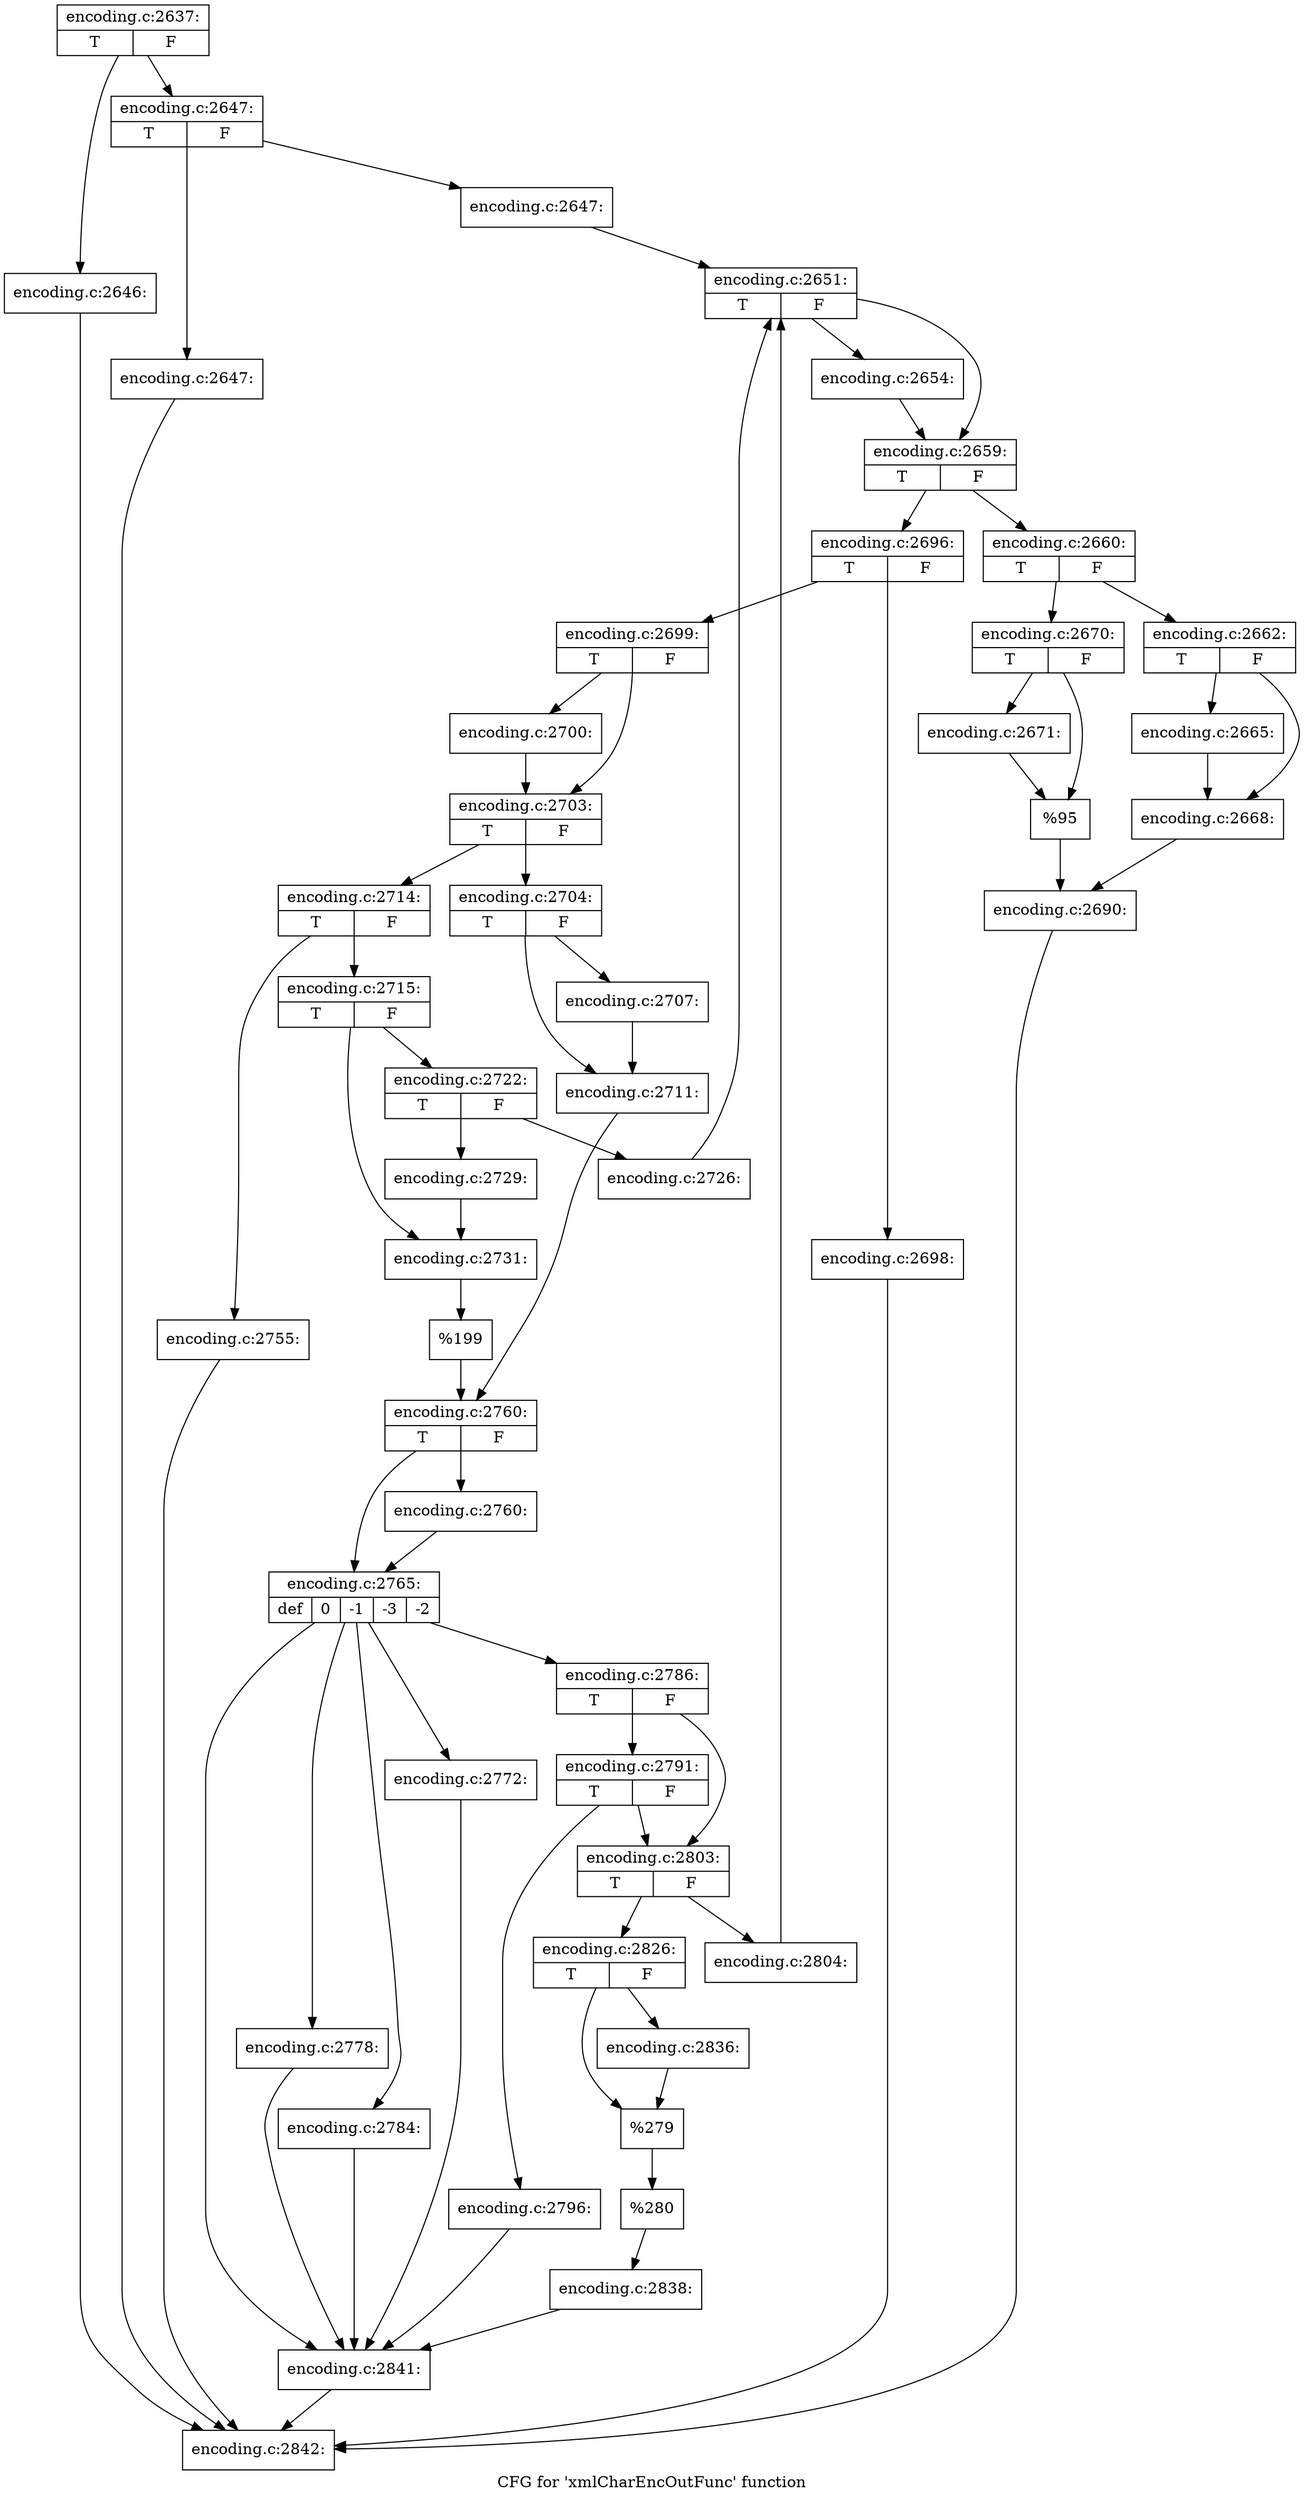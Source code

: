 digraph "CFG for 'xmlCharEncOutFunc' function" {
	label="CFG for 'xmlCharEncOutFunc' function";

	Node0x466c2a0 [shape=record,label="{encoding.c:2637:|{<s0>T|<s1>F}}"];
	Node0x466c2a0 -> Node0x47469a0;
	Node0x466c2a0 -> Node0x47469f0;
	Node0x47469a0 [shape=record,label="{encoding.c:2646:}"];
	Node0x47469a0 -> Node0x47386e0;
	Node0x47469f0 [shape=record,label="{encoding.c:2647:|{<s0>T|<s1>F}}"];
	Node0x47469f0 -> Node0x4746eb0;
	Node0x47469f0 -> Node0x4746f00;
	Node0x4746eb0 [shape=record,label="{encoding.c:2647:}"];
	Node0x4746eb0 -> Node0x47386e0;
	Node0x4746f00 [shape=record,label="{encoding.c:2647:}"];
	Node0x4746f00 -> Node0x4747b30;
	Node0x4747b30 [shape=record,label="{encoding.c:2651:|{<s0>T|<s1>F}}"];
	Node0x4747b30 -> Node0x4748190;
	Node0x4747b30 -> Node0x47481e0;
	Node0x4748190 [shape=record,label="{encoding.c:2654:}"];
	Node0x4748190 -> Node0x47481e0;
	Node0x47481e0 [shape=record,label="{encoding.c:2659:|{<s0>T|<s1>F}}"];
	Node0x47481e0 -> Node0x4748720;
	Node0x47481e0 -> Node0x4748770;
	Node0x4748720 [shape=record,label="{encoding.c:2660:|{<s0>T|<s1>F}}"];
	Node0x4748720 -> Node0x4748c40;
	Node0x4748720 -> Node0x4748ce0;
	Node0x4748c40 [shape=record,label="{encoding.c:2662:|{<s0>T|<s1>F}}"];
	Node0x4748c40 -> Node0x4749a10;
	Node0x4748c40 -> Node0x4749a60;
	Node0x4749a10 [shape=record,label="{encoding.c:2665:}"];
	Node0x4749a10 -> Node0x4749a60;
	Node0x4749a60 [shape=record,label="{encoding.c:2668:}"];
	Node0x4749a60 -> Node0x4748c90;
	Node0x4748ce0 [shape=record,label="{encoding.c:2670:|{<s0>T|<s1>F}}"];
	Node0x4748ce0 -> Node0x474a840;
	Node0x4748ce0 -> Node0x474a890;
	Node0x474a840 [shape=record,label="{encoding.c:2671:}"];
	Node0x474a840 -> Node0x474a890;
	Node0x474a890 [shape=record,label="{%95}"];
	Node0x474a890 -> Node0x4748c90;
	Node0x4748c90 [shape=record,label="{encoding.c:2690:}"];
	Node0x4748c90 -> Node0x47386e0;
	Node0x4748770 [shape=record,label="{encoding.c:2696:|{<s0>T|<s1>F}}"];
	Node0x4748770 -> Node0x474c560;
	Node0x4748770 -> Node0x474c5b0;
	Node0x474c560 [shape=record,label="{encoding.c:2698:}"];
	Node0x474c560 -> Node0x47386e0;
	Node0x474c5b0 [shape=record,label="{encoding.c:2699:|{<s0>T|<s1>F}}"];
	Node0x474c5b0 -> Node0x474ca40;
	Node0x474c5b0 -> Node0x474ca90;
	Node0x474ca40 [shape=record,label="{encoding.c:2700:}"];
	Node0x474ca40 -> Node0x474ca90;
	Node0x474ca90 [shape=record,label="{encoding.c:2703:|{<s0>T|<s1>F}}"];
	Node0x474ca90 -> Node0x474d8e0;
	Node0x474ca90 -> Node0x474d980;
	Node0x474d8e0 [shape=record,label="{encoding.c:2704:|{<s0>T|<s1>F}}"];
	Node0x474d8e0 -> Node0x474e8a0;
	Node0x474d8e0 -> Node0x474e8f0;
	Node0x474e8a0 [shape=record,label="{encoding.c:2707:}"];
	Node0x474e8a0 -> Node0x474e8f0;
	Node0x474e8f0 [shape=record,label="{encoding.c:2711:}"];
	Node0x474e8f0 -> Node0x474d930;
	Node0x474d980 [shape=record,label="{encoding.c:2714:|{<s0>T|<s1>F}}"];
	Node0x474d980 -> Node0x474fb10;
	Node0x474d980 -> Node0x474fbb0;
	Node0x474fb10 [shape=record,label="{encoding.c:2715:|{<s0>T|<s1>F}}"];
	Node0x474fb10 -> Node0x4751830;
	Node0x474fb10 -> Node0x4751880;
	Node0x4751830 [shape=record,label="{encoding.c:2722:|{<s0>T|<s1>F}}"];
	Node0x4751830 -> Node0x4751c70;
	Node0x4751830 -> Node0x4751cc0;
	Node0x4751c70 [shape=record,label="{encoding.c:2726:}"];
	Node0x4751c70 -> Node0x4747b30;
	Node0x4751cc0 [shape=record,label="{encoding.c:2729:}"];
	Node0x4751cc0 -> Node0x4751880;
	Node0x4751880 [shape=record,label="{encoding.c:2731:}"];
	Node0x4751880 -> Node0x474fb60;
	Node0x474fbb0 [shape=record,label="{encoding.c:2755:}"];
	Node0x474fbb0 -> Node0x47386e0;
	Node0x474fb60 [shape=record,label="{%199}"];
	Node0x474fb60 -> Node0x474d930;
	Node0x474d930 [shape=record,label="{encoding.c:2760:|{<s0>T|<s1>F}}"];
	Node0x474d930 -> Node0x4752990;
	Node0x474d930 -> Node0x47529e0;
	Node0x4752990 [shape=record,label="{encoding.c:2760:}"];
	Node0x4752990 -> Node0x47529e0;
	Node0x47529e0 [shape=record,label="{encoding.c:2765:|{<s0>def|<s1>0|<s2>-1|<s3>-3|<s4>-2}}"];
	Node0x47529e0 -> Node0x4752f40;
	Node0x47529e0 -> Node0x4753360;
	Node0x47529e0 -> Node0x4753440;
	Node0x47529e0 -> Node0x4753520;
	Node0x47529e0 -> Node0x4753600;
	Node0x4753360 [shape=record,label="{encoding.c:2772:}"];
	Node0x4753360 -> Node0x4752f40;
	Node0x4753440 [shape=record,label="{encoding.c:2778:}"];
	Node0x4753440 -> Node0x4752f40;
	Node0x4753520 [shape=record,label="{encoding.c:2784:}"];
	Node0x4753520 -> Node0x4752f40;
	Node0x4753600 [shape=record,label="{encoding.c:2786:|{<s0>T|<s1>F}}"];
	Node0x4753600 -> Node0x4754810;
	Node0x4753600 -> Node0x47547c0;
	Node0x4754810 [shape=record,label="{encoding.c:2791:|{<s0>T|<s1>F}}"];
	Node0x4754810 -> Node0x4754720;
	Node0x4754810 -> Node0x47547c0;
	Node0x4754720 [shape=record,label="{encoding.c:2796:}"];
	Node0x4754720 -> Node0x4752f40;
	Node0x47547c0 [shape=record,label="{encoding.c:2803:|{<s0>T|<s1>F}}"];
	Node0x47547c0 -> Node0x4755a40;
	Node0x47547c0 -> Node0x4755ae0;
	Node0x4755a40 [shape=record,label="{encoding.c:2804:}"];
	Node0x4755a40 -> Node0x4747b30;
	Node0x4755ae0 [shape=record,label="{encoding.c:2826:|{<s0>T|<s1>F}}"];
	Node0x4755ae0 -> Node0x4758c80;
	Node0x4755ae0 -> Node0x4758cd0;
	Node0x4758c80 [shape=record,label="{encoding.c:2836:}"];
	Node0x4758c80 -> Node0x4758cd0;
	Node0x4758cd0 [shape=record,label="{%279}"];
	Node0x4758cd0 -> Node0x4755a90;
	Node0x4755a90 [shape=record,label="{%280}"];
	Node0x4755a90 -> Node0x4754770;
	Node0x4754770 [shape=record,label="{encoding.c:2838:}"];
	Node0x4754770 -> Node0x4752f40;
	Node0x4752f40 [shape=record,label="{encoding.c:2841:}"];
	Node0x4752f40 -> Node0x47386e0;
	Node0x47386e0 [shape=record,label="{encoding.c:2842:}"];
}
